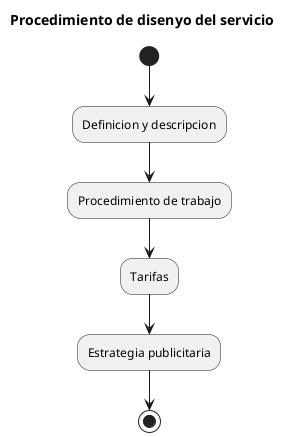 @startuml

title "Procedimiento de disenyo del servicio"

(*) --> "Definicion y descripcion" as DD
DD --> "Procedimiento de trabajo" as PT
PT --> "Tarifas" as T
T --> "Estrategia publicitaria" as EP
EP --> (*)



@enduml